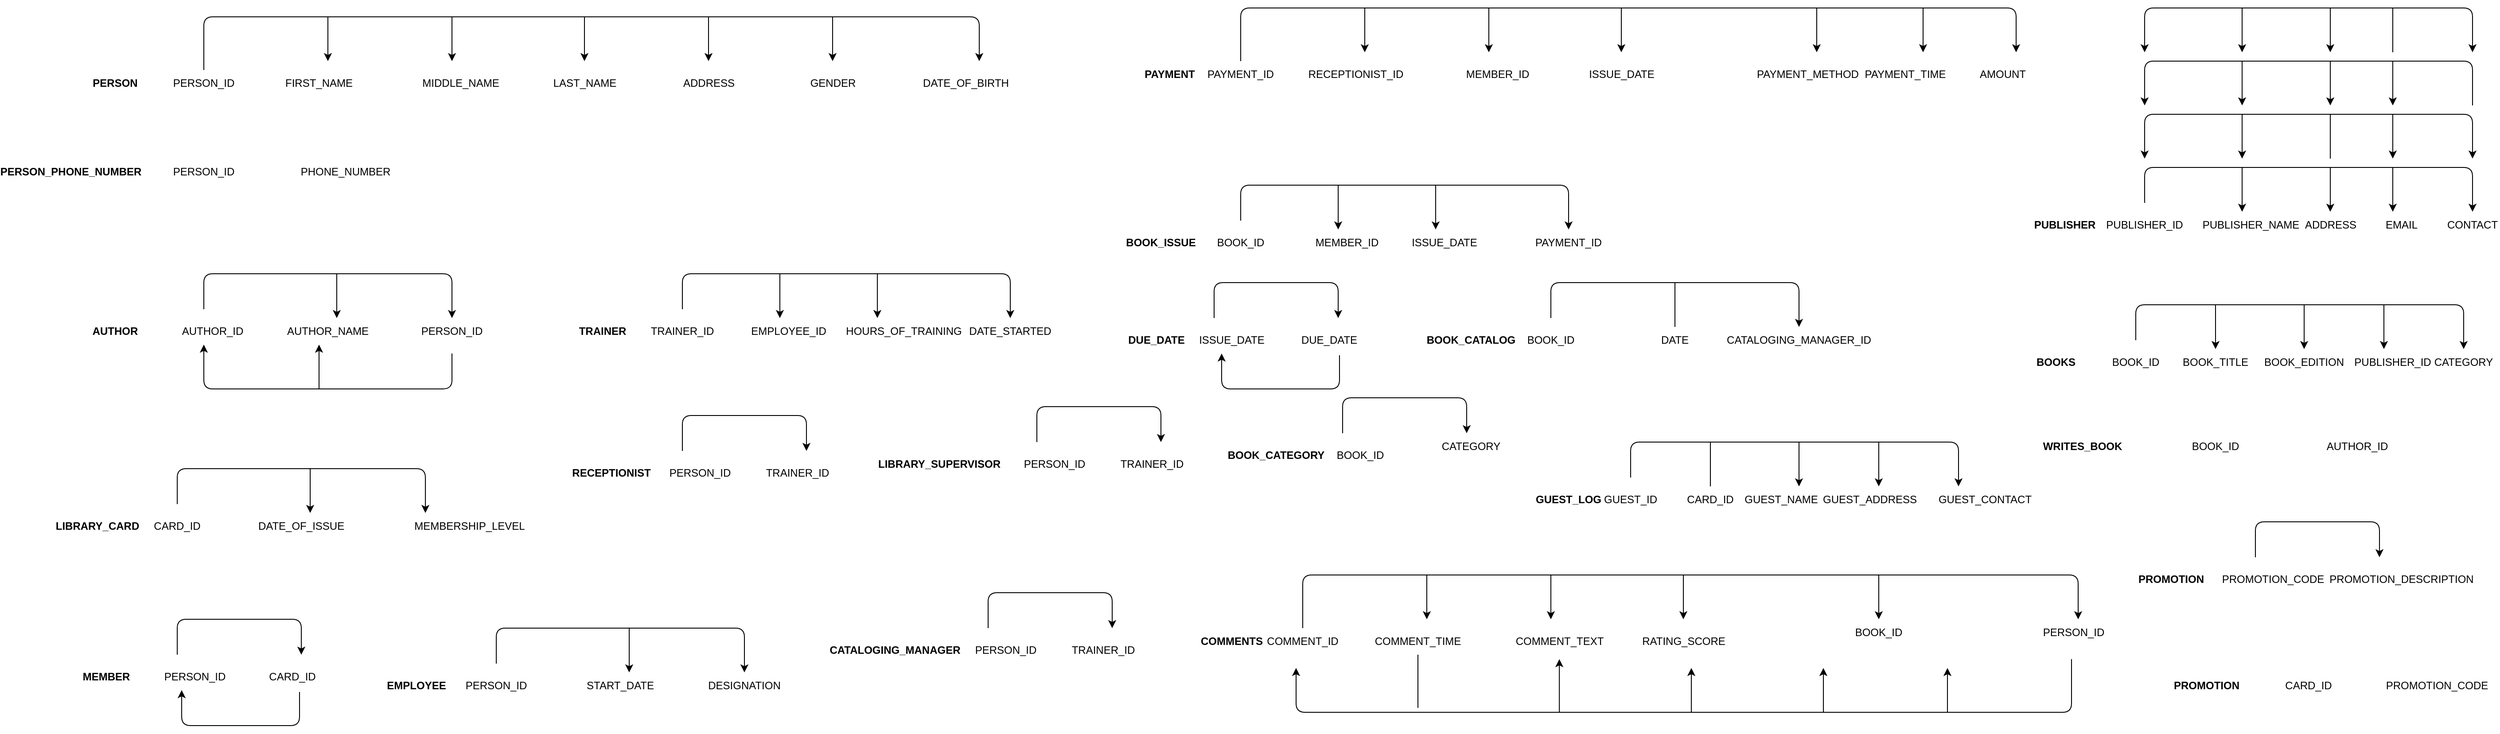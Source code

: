 <mxfile>
    <diagram id="ht7baI4ykzEN5DaM_pXT" name="Page-1">
        <mxGraphModel dx="2467" dy="1190" grid="1" gridSize="10" guides="1" tooltips="1" connect="1" arrows="1" fold="1" page="1" pageScale="1" pageWidth="850" pageHeight="1100" math="0" shadow="0">
            <root>
                <mxCell id="0"/>
                <mxCell id="1" parent="0"/>
                <mxCell id="10" style="edgeStyle=none;html=1;exitX=0.5;exitY=0;exitDx=0;exitDy=0;" edge="1" parent="1" source="3">
                    <mxGeometry relative="1" as="geometry">
                        <mxPoint x="935" y="200" as="targetPoint"/>
                        <Array as="points">
                            <mxPoint x="60" y="150"/>
                            <mxPoint x="190" y="150"/>
                            <mxPoint x="935" y="150"/>
                        </Array>
                    </mxGeometry>
                </mxCell>
                <mxCell id="3" value="PERSON_ID" style="text;html=1;strokeColor=none;fillColor=none;align=center;verticalAlign=middle;whiteSpace=wrap;rounded=0;" vertex="1" parent="1">
                    <mxGeometry x="30" y="210" width="60" height="30" as="geometry"/>
                </mxCell>
                <mxCell id="4" value="FIRST_NAME" style="text;html=1;strokeColor=none;fillColor=none;align=center;verticalAlign=middle;whiteSpace=wrap;rounded=0;" vertex="1" parent="1">
                    <mxGeometry x="80" y="210" width="220" height="30" as="geometry"/>
                </mxCell>
                <mxCell id="5" value="MIDDLE_NAME" style="text;html=1;strokeColor=none;fillColor=none;align=center;verticalAlign=middle;whiteSpace=wrap;rounded=0;" vertex="1" parent="1">
                    <mxGeometry x="320" y="210" width="60" height="30" as="geometry"/>
                </mxCell>
                <mxCell id="6" value="LAST_NAME" style="text;html=1;strokeColor=none;fillColor=none;align=center;verticalAlign=middle;whiteSpace=wrap;rounded=0;" vertex="1" parent="1">
                    <mxGeometry x="460" y="210" width="60" height="30" as="geometry"/>
                </mxCell>
                <mxCell id="7" value="ADDRESS" style="text;html=1;strokeColor=none;fillColor=none;align=center;verticalAlign=middle;whiteSpace=wrap;rounded=0;" vertex="1" parent="1">
                    <mxGeometry x="600" y="210" width="60" height="30" as="geometry"/>
                </mxCell>
                <mxCell id="8" value="GENDER" style="text;html=1;strokeColor=none;fillColor=none;align=center;verticalAlign=middle;whiteSpace=wrap;rounded=0;" vertex="1" parent="1">
                    <mxGeometry x="740" y="210" width="60" height="30" as="geometry"/>
                </mxCell>
                <mxCell id="9" value="DATE_OF_BIRTH" style="text;html=1;strokeColor=none;fillColor=none;align=center;verticalAlign=middle;whiteSpace=wrap;rounded=0;" vertex="1" parent="1">
                    <mxGeometry x="890" y="210" width="60" height="30" as="geometry"/>
                </mxCell>
                <mxCell id="11" value="" style="endArrow=classic;html=1;" edge="1" parent="1">
                    <mxGeometry width="50" height="50" relative="1" as="geometry">
                        <mxPoint x="200" y="150" as="sourcePoint"/>
                        <mxPoint x="200" y="200" as="targetPoint"/>
                    </mxGeometry>
                </mxCell>
                <mxCell id="12" value="" style="endArrow=classic;html=1;" edge="1" parent="1">
                    <mxGeometry width="50" height="50" relative="1" as="geometry">
                        <mxPoint x="340" y="150" as="sourcePoint"/>
                        <mxPoint x="340" y="200" as="targetPoint"/>
                    </mxGeometry>
                </mxCell>
                <mxCell id="13" value="" style="endArrow=classic;html=1;" edge="1" parent="1">
                    <mxGeometry width="50" height="50" relative="1" as="geometry">
                        <mxPoint x="489.5" y="150" as="sourcePoint"/>
                        <mxPoint x="489.5" y="200" as="targetPoint"/>
                    </mxGeometry>
                </mxCell>
                <mxCell id="14" value="" style="endArrow=classic;html=1;" edge="1" parent="1">
                    <mxGeometry width="50" height="50" relative="1" as="geometry">
                        <mxPoint x="629.5" y="150" as="sourcePoint"/>
                        <mxPoint x="629.5" y="200" as="targetPoint"/>
                    </mxGeometry>
                </mxCell>
                <mxCell id="15" value="" style="endArrow=classic;html=1;" edge="1" parent="1">
                    <mxGeometry width="50" height="50" relative="1" as="geometry">
                        <mxPoint x="769.5" y="150" as="sourcePoint"/>
                        <mxPoint x="769.5" y="200" as="targetPoint"/>
                    </mxGeometry>
                </mxCell>
                <mxCell id="16" value="PHONE_NUMBER" style="text;html=1;strokeColor=none;fillColor=none;align=center;verticalAlign=middle;whiteSpace=wrap;rounded=0;" vertex="1" parent="1">
                    <mxGeometry x="190" y="310" width="60" height="30" as="geometry"/>
                </mxCell>
                <mxCell id="17" value="PERSON_ID" style="text;html=1;strokeColor=none;fillColor=none;align=center;verticalAlign=middle;whiteSpace=wrap;rounded=0;" vertex="1" parent="1">
                    <mxGeometry x="30" y="310" width="60" height="30" as="geometry"/>
                </mxCell>
                <mxCell id="18" value="AUTHOR_ID" style="text;html=1;strokeColor=none;fillColor=none;align=center;verticalAlign=middle;whiteSpace=wrap;rounded=0;" vertex="1" parent="1">
                    <mxGeometry x="40" y="490" width="60" height="30" as="geometry"/>
                </mxCell>
                <mxCell id="19" value="AUTHOR_NAME" style="text;html=1;strokeColor=none;fillColor=none;align=center;verticalAlign=middle;whiteSpace=wrap;rounded=0;" vertex="1" parent="1">
                    <mxGeometry x="170" y="490" width="60" height="30" as="geometry"/>
                </mxCell>
                <mxCell id="20" value="PERSON_ID" style="text;html=1;strokeColor=none;fillColor=none;align=center;verticalAlign=middle;whiteSpace=wrap;rounded=0;" vertex="1" parent="1">
                    <mxGeometry x="310" y="490" width="60" height="30" as="geometry"/>
                </mxCell>
                <mxCell id="21" value="" style="endArrow=classic;html=1;entryX=0.5;entryY=0;entryDx=0;entryDy=0;" edge="1" parent="1" target="20">
                    <mxGeometry width="50" height="50" relative="1" as="geometry">
                        <mxPoint x="60" y="480" as="sourcePoint"/>
                        <mxPoint x="360" y="440" as="targetPoint"/>
                        <Array as="points">
                            <mxPoint x="60" y="440"/>
                            <mxPoint x="340" y="440"/>
                        </Array>
                    </mxGeometry>
                </mxCell>
                <mxCell id="22" value="" style="endArrow=classic;html=1;" edge="1" parent="1">
                    <mxGeometry width="50" height="50" relative="1" as="geometry">
                        <mxPoint x="210" y="440" as="sourcePoint"/>
                        <mxPoint x="210" y="490" as="targetPoint"/>
                    </mxGeometry>
                </mxCell>
                <mxCell id="25" value="" style="group;rotation=-180;" vertex="1" connectable="0" parent="1">
                    <mxGeometry x="60" y="520" width="280" height="50" as="geometry"/>
                </mxCell>
                <mxCell id="23" value="" style="endArrow=classic;html=1;entryX=0.5;entryY=0;entryDx=0;entryDy=0;" edge="1" parent="25">
                    <mxGeometry width="50" height="50" relative="1" as="geometry">
                        <mxPoint x="280" y="10" as="sourcePoint"/>
                        <mxPoint as="targetPoint"/>
                        <Array as="points">
                            <mxPoint x="280" y="50"/>
                            <mxPoint y="50"/>
                        </Array>
                    </mxGeometry>
                </mxCell>
                <mxCell id="24" value="" style="endArrow=classic;html=1;" edge="1" parent="25">
                    <mxGeometry width="50" height="50" relative="1" as="geometry">
                        <mxPoint x="130" y="50" as="sourcePoint"/>
                        <mxPoint x="130" as="targetPoint"/>
                    </mxGeometry>
                </mxCell>
                <mxCell id="26" value="&lt;b&gt;PERSON&lt;/b&gt;" style="text;html=1;strokeColor=none;fillColor=none;align=center;verticalAlign=middle;whiteSpace=wrap;rounded=0;" vertex="1" parent="1">
                    <mxGeometry x="-70" y="210" width="60" height="30" as="geometry"/>
                </mxCell>
                <mxCell id="27" value="&lt;b&gt;PERSON_PHONE_NUMBER&lt;/b&gt;" style="text;html=1;strokeColor=none;fillColor=none;align=center;verticalAlign=middle;whiteSpace=wrap;rounded=0;" vertex="1" parent="1">
                    <mxGeometry x="-120" y="310" width="60" height="30" as="geometry"/>
                </mxCell>
                <mxCell id="28" value="&lt;b&gt;AUTHOR&lt;/b&gt;" style="text;html=1;strokeColor=none;fillColor=none;align=center;verticalAlign=middle;whiteSpace=wrap;rounded=0;" vertex="1" parent="1">
                    <mxGeometry x="-70" y="490" width="60" height="30" as="geometry"/>
                </mxCell>
                <mxCell id="29" value="DATE_OF_ISSUE" style="text;html=1;strokeColor=none;fillColor=none;align=center;verticalAlign=middle;whiteSpace=wrap;rounded=0;" vertex="1" parent="1">
                    <mxGeometry x="140" y="710" width="60" height="30" as="geometry"/>
                </mxCell>
                <mxCell id="30" value="CARD_ID" style="text;html=1;strokeColor=none;fillColor=none;align=center;verticalAlign=middle;whiteSpace=wrap;rounded=0;" vertex="1" parent="1">
                    <mxGeometry y="710" width="60" height="30" as="geometry"/>
                </mxCell>
                <mxCell id="31" value="MEMBERSHIP_LEVEL" style="text;html=1;strokeColor=none;fillColor=none;align=center;verticalAlign=middle;whiteSpace=wrap;rounded=0;" vertex="1" parent="1">
                    <mxGeometry x="330" y="710" width="60" height="30" as="geometry"/>
                </mxCell>
                <mxCell id="32" value="" style="endArrow=classic;html=1;entryX=0.5;entryY=0;entryDx=0;entryDy=0;" edge="1" parent="1">
                    <mxGeometry width="50" height="50" relative="1" as="geometry">
                        <mxPoint x="30" y="700" as="sourcePoint"/>
                        <mxPoint x="310" y="710" as="targetPoint"/>
                        <Array as="points">
                            <mxPoint x="30" y="660"/>
                            <mxPoint x="310" y="660"/>
                        </Array>
                    </mxGeometry>
                </mxCell>
                <mxCell id="33" value="" style="endArrow=classic;html=1;" edge="1" parent="1">
                    <mxGeometry width="50" height="50" relative="1" as="geometry">
                        <mxPoint x="180" y="660" as="sourcePoint"/>
                        <mxPoint x="180" y="710" as="targetPoint"/>
                    </mxGeometry>
                </mxCell>
                <mxCell id="34" value="&lt;b&gt;LIBRARY_CARD&lt;/b&gt;" style="text;html=1;strokeColor=none;fillColor=none;align=center;verticalAlign=middle;whiteSpace=wrap;rounded=0;" vertex="1" parent="1">
                    <mxGeometry x="-90" y="710" width="60" height="30" as="geometry"/>
                </mxCell>
                <mxCell id="35" value="PERSON_ID" style="text;html=1;strokeColor=none;fillColor=none;align=center;verticalAlign=middle;whiteSpace=wrap;rounded=0;" vertex="1" parent="1">
                    <mxGeometry x="20" y="880" width="60" height="30" as="geometry"/>
                </mxCell>
                <mxCell id="36" value="CARD_ID" style="text;html=1;strokeColor=none;fillColor=none;align=center;verticalAlign=middle;whiteSpace=wrap;rounded=0;" vertex="1" parent="1">
                    <mxGeometry x="130" y="880" width="60" height="30" as="geometry"/>
                </mxCell>
                <mxCell id="39" value="" style="endArrow=classic;html=1;" edge="1" parent="1">
                    <mxGeometry width="50" height="50" relative="1" as="geometry">
                        <mxPoint x="30" y="870" as="sourcePoint"/>
                        <mxPoint x="170" y="870" as="targetPoint"/>
                        <Array as="points">
                            <mxPoint x="30" y="830"/>
                            <mxPoint x="170" y="830"/>
                        </Array>
                    </mxGeometry>
                </mxCell>
                <mxCell id="41" value="" style="endArrow=classic;html=1;exitX=0.633;exitY=1.067;exitDx=0;exitDy=0;entryX=0.25;entryY=1;entryDx=0;entryDy=0;exitPerimeter=0;" edge="1" parent="1" source="36" target="35">
                    <mxGeometry width="50" height="50" relative="1" as="geometry">
                        <mxPoint x="30" y="930" as="sourcePoint"/>
                        <mxPoint x="-30" y="930" as="targetPoint"/>
                        <Array as="points">
                            <mxPoint x="168" y="950"/>
                            <mxPoint x="35" y="950"/>
                        </Array>
                    </mxGeometry>
                </mxCell>
                <mxCell id="44" value="&lt;b&gt;MEMBER&lt;/b&gt;" style="text;html=1;strokeColor=none;fillColor=none;align=center;verticalAlign=middle;whiteSpace=wrap;rounded=0;" vertex="1" parent="1">
                    <mxGeometry x="-80" y="880" width="60" height="30" as="geometry"/>
                </mxCell>
                <mxCell id="45" value="START_DATE" style="text;html=1;strokeColor=none;fillColor=none;align=center;verticalAlign=middle;whiteSpace=wrap;rounded=0;" vertex="1" parent="1">
                    <mxGeometry x="500" y="890" width="60" height="30" as="geometry"/>
                </mxCell>
                <mxCell id="46" value="PERSON_ID" style="text;html=1;strokeColor=none;fillColor=none;align=center;verticalAlign=middle;whiteSpace=wrap;rounded=0;" vertex="1" parent="1">
                    <mxGeometry x="360" y="890" width="60" height="30" as="geometry"/>
                </mxCell>
                <mxCell id="47" value="DESIGNATION" style="text;html=1;strokeColor=none;fillColor=none;align=center;verticalAlign=middle;whiteSpace=wrap;rounded=0;" vertex="1" parent="1">
                    <mxGeometry x="640" y="890" width="60" height="30" as="geometry"/>
                </mxCell>
                <mxCell id="48" value="" style="endArrow=classic;html=1;entryX=0.5;entryY=0;entryDx=0;entryDy=0;" edge="1" parent="1">
                    <mxGeometry width="50" height="50" relative="1" as="geometry">
                        <mxPoint x="390" y="880" as="sourcePoint"/>
                        <mxPoint x="670" y="890" as="targetPoint"/>
                        <Array as="points">
                            <mxPoint x="390" y="840"/>
                            <mxPoint x="670" y="840"/>
                        </Array>
                    </mxGeometry>
                </mxCell>
                <mxCell id="49" value="" style="endArrow=classic;html=1;" edge="1" parent="1">
                    <mxGeometry width="50" height="50" relative="1" as="geometry">
                        <mxPoint x="540" y="840" as="sourcePoint"/>
                        <mxPoint x="540" y="890" as="targetPoint"/>
                    </mxGeometry>
                </mxCell>
                <mxCell id="50" value="&lt;b&gt;EMPLOYEE&lt;/b&gt;" style="text;html=1;strokeColor=none;fillColor=none;align=center;verticalAlign=middle;whiteSpace=wrap;rounded=0;" vertex="1" parent="1">
                    <mxGeometry x="270" y="890" width="60" height="30" as="geometry"/>
                </mxCell>
                <mxCell id="51" value="EMPLOYEE_ID" style="text;html=1;strokeColor=none;fillColor=none;align=center;verticalAlign=middle;whiteSpace=wrap;rounded=0;" vertex="1" parent="1">
                    <mxGeometry x="690" y="490" width="60" height="30" as="geometry"/>
                </mxCell>
                <mxCell id="52" value="TRAINER_ID" style="text;html=1;strokeColor=none;fillColor=none;align=center;verticalAlign=middle;whiteSpace=wrap;rounded=0;" vertex="1" parent="1">
                    <mxGeometry x="570" y="490" width="60" height="30" as="geometry"/>
                </mxCell>
                <mxCell id="53" value="DATE_STARTED" style="text;html=1;strokeColor=none;fillColor=none;align=center;verticalAlign=middle;whiteSpace=wrap;rounded=0;" vertex="1" parent="1">
                    <mxGeometry x="940" y="490" width="60" height="30" as="geometry"/>
                </mxCell>
                <mxCell id="54" value="" style="endArrow=classic;html=1;" edge="1" parent="1">
                    <mxGeometry width="50" height="50" relative="1" as="geometry">
                        <mxPoint x="600" y="480" as="sourcePoint"/>
                        <mxPoint x="970" y="490" as="targetPoint"/>
                        <Array as="points">
                            <mxPoint x="600" y="440"/>
                            <mxPoint x="970" y="440"/>
                        </Array>
                    </mxGeometry>
                </mxCell>
                <mxCell id="55" value="" style="endArrow=classic;html=1;" edge="1" parent="1">
                    <mxGeometry width="50" height="50" relative="1" as="geometry">
                        <mxPoint x="820" y="440" as="sourcePoint"/>
                        <mxPoint x="820" y="490" as="targetPoint"/>
                    </mxGeometry>
                </mxCell>
                <mxCell id="56" value="&lt;b&gt;TRAINER&lt;/b&gt;" style="text;html=1;strokeColor=none;fillColor=none;align=center;verticalAlign=middle;whiteSpace=wrap;rounded=0;" vertex="1" parent="1">
                    <mxGeometry x="480" y="490" width="60" height="30" as="geometry"/>
                </mxCell>
                <mxCell id="57" value="" style="endArrow=classic;html=1;" edge="1" parent="1">
                    <mxGeometry width="50" height="50" relative="1" as="geometry">
                        <mxPoint x="710" y="440" as="sourcePoint"/>
                        <mxPoint x="710" y="490" as="targetPoint"/>
                    </mxGeometry>
                </mxCell>
                <mxCell id="58" value="HOURS_OF_TRAINING" style="text;html=1;strokeColor=none;fillColor=none;align=center;verticalAlign=middle;whiteSpace=wrap;rounded=0;" vertex="1" parent="1">
                    <mxGeometry x="820" y="490" width="60" height="30" as="geometry"/>
                </mxCell>
                <mxCell id="59" value="PERSON_ID" style="text;html=1;strokeColor=none;fillColor=none;align=center;verticalAlign=middle;whiteSpace=wrap;rounded=0;" vertex="1" parent="1">
                    <mxGeometry x="590" y="650" width="60" height="30" as="geometry"/>
                </mxCell>
                <mxCell id="60" value="TRAINER_ID" style="text;html=1;strokeColor=none;fillColor=none;align=center;verticalAlign=middle;whiteSpace=wrap;rounded=0;" vertex="1" parent="1">
                    <mxGeometry x="700" y="650" width="60" height="30" as="geometry"/>
                </mxCell>
                <mxCell id="61" value="" style="endArrow=classic;html=1;" edge="1" parent="1">
                    <mxGeometry width="50" height="50" relative="1" as="geometry">
                        <mxPoint x="600" y="640" as="sourcePoint"/>
                        <mxPoint x="740" y="640" as="targetPoint"/>
                        <Array as="points">
                            <mxPoint x="600" y="600"/>
                            <mxPoint x="740" y="600"/>
                        </Array>
                    </mxGeometry>
                </mxCell>
                <mxCell id="63" value="&lt;b&gt;RECEPTIONIST&lt;/b&gt;" style="text;html=1;strokeColor=none;fillColor=none;align=center;verticalAlign=middle;whiteSpace=wrap;rounded=0;" vertex="1" parent="1">
                    <mxGeometry x="490" y="650" width="60" height="30" as="geometry"/>
                </mxCell>
                <mxCell id="64" value="PERSON_ID" style="text;html=1;strokeColor=none;fillColor=none;align=center;verticalAlign=middle;whiteSpace=wrap;rounded=0;" vertex="1" parent="1">
                    <mxGeometry x="990" y="640" width="60" height="30" as="geometry"/>
                </mxCell>
                <mxCell id="65" value="TRAINER_ID" style="text;html=1;strokeColor=none;fillColor=none;align=center;verticalAlign=middle;whiteSpace=wrap;rounded=0;" vertex="1" parent="1">
                    <mxGeometry x="1100" y="640" width="60" height="30" as="geometry"/>
                </mxCell>
                <mxCell id="66" value="" style="endArrow=classic;html=1;" edge="1" parent="1">
                    <mxGeometry width="50" height="50" relative="1" as="geometry">
                        <mxPoint x="1000" y="630" as="sourcePoint"/>
                        <mxPoint x="1140" y="630" as="targetPoint"/>
                        <Array as="points">
                            <mxPoint x="1000" y="590"/>
                            <mxPoint x="1140" y="590"/>
                        </Array>
                    </mxGeometry>
                </mxCell>
                <mxCell id="68" value="&lt;b&gt;LIBRARY_SUPERVISOR&lt;/b&gt;" style="text;html=1;strokeColor=none;fillColor=none;align=center;verticalAlign=middle;whiteSpace=wrap;rounded=0;" vertex="1" parent="1">
                    <mxGeometry x="860" y="640" width="60" height="30" as="geometry"/>
                </mxCell>
                <mxCell id="74" value="PERSON_ID" style="text;html=1;strokeColor=none;fillColor=none;align=center;verticalAlign=middle;whiteSpace=wrap;rounded=0;" vertex="1" parent="1">
                    <mxGeometry x="935" y="850" width="60" height="30" as="geometry"/>
                </mxCell>
                <mxCell id="75" value="TRAINER_ID" style="text;html=1;strokeColor=none;fillColor=none;align=center;verticalAlign=middle;whiteSpace=wrap;rounded=0;" vertex="1" parent="1">
                    <mxGeometry x="1045" y="850" width="60" height="30" as="geometry"/>
                </mxCell>
                <mxCell id="76" value="" style="endArrow=classic;html=1;" edge="1" parent="1">
                    <mxGeometry width="50" height="50" relative="1" as="geometry">
                        <mxPoint x="945" y="840" as="sourcePoint"/>
                        <mxPoint x="1085" y="840" as="targetPoint"/>
                        <Array as="points">
                            <mxPoint x="945" y="800"/>
                            <mxPoint x="1085" y="800"/>
                        </Array>
                    </mxGeometry>
                </mxCell>
                <mxCell id="78" value="&lt;b&gt;CATALOGING_MANAGER&lt;/b&gt;" style="text;html=1;strokeColor=none;fillColor=none;align=center;verticalAlign=middle;whiteSpace=wrap;rounded=0;" vertex="1" parent="1">
                    <mxGeometry x="810" y="850" width="60" height="30" as="geometry"/>
                </mxCell>
                <mxCell id="95" value="MEMBER_ID" style="text;html=1;strokeColor=none;fillColor=none;align=center;verticalAlign=middle;whiteSpace=wrap;rounded=0;" vertex="1" parent="1">
                    <mxGeometry x="1320" y="390" width="60" height="30" as="geometry"/>
                </mxCell>
                <mxCell id="96" value="BOOK_ID" style="text;html=1;strokeColor=none;fillColor=none;align=center;verticalAlign=middle;whiteSpace=wrap;rounded=0;" vertex="1" parent="1">
                    <mxGeometry x="1200" y="390" width="60" height="30" as="geometry"/>
                </mxCell>
                <mxCell id="97" value="PAYMENT_ID" style="text;html=1;strokeColor=none;fillColor=none;align=center;verticalAlign=middle;whiteSpace=wrap;rounded=0;" vertex="1" parent="1">
                    <mxGeometry x="1570" y="390" width="60" height="30" as="geometry"/>
                </mxCell>
                <mxCell id="98" value="" style="endArrow=classic;html=1;" edge="1" parent="1">
                    <mxGeometry width="50" height="50" relative="1" as="geometry">
                        <mxPoint x="1230" y="380" as="sourcePoint"/>
                        <mxPoint x="1600" y="390" as="targetPoint"/>
                        <Array as="points">
                            <mxPoint x="1230" y="340"/>
                            <mxPoint x="1600" y="340"/>
                        </Array>
                    </mxGeometry>
                </mxCell>
                <mxCell id="99" value="" style="endArrow=classic;html=1;" edge="1" parent="1">
                    <mxGeometry width="50" height="50" relative="1" as="geometry">
                        <mxPoint x="1450" y="340" as="sourcePoint"/>
                        <mxPoint x="1450" y="390" as="targetPoint"/>
                    </mxGeometry>
                </mxCell>
                <mxCell id="100" value="&lt;b&gt;BOOK_ISSUE&lt;/b&gt;" style="text;html=1;strokeColor=none;fillColor=none;align=center;verticalAlign=middle;whiteSpace=wrap;rounded=0;" vertex="1" parent="1">
                    <mxGeometry x="1110" y="390" width="60" height="30" as="geometry"/>
                </mxCell>
                <mxCell id="101" value="" style="endArrow=classic;html=1;" edge="1" parent="1">
                    <mxGeometry width="50" height="50" relative="1" as="geometry">
                        <mxPoint x="1340" y="340" as="sourcePoint"/>
                        <mxPoint x="1340" y="390" as="targetPoint"/>
                    </mxGeometry>
                </mxCell>
                <mxCell id="102" value="ISSUE_DATE" style="text;html=1;strokeColor=none;fillColor=none;align=center;verticalAlign=middle;whiteSpace=wrap;rounded=0;" vertex="1" parent="1">
                    <mxGeometry x="1430" y="390" width="60" height="30" as="geometry"/>
                </mxCell>
                <mxCell id="111" value="ISSUE_DATE" style="text;html=1;strokeColor=none;fillColor=none;align=center;verticalAlign=middle;whiteSpace=wrap;rounded=0;" vertex="1" parent="1">
                    <mxGeometry x="1190" y="500" width="60" height="30" as="geometry"/>
                </mxCell>
                <mxCell id="112" value="DUE_DATE" style="text;html=1;strokeColor=none;fillColor=none;align=center;verticalAlign=middle;whiteSpace=wrap;rounded=0;" vertex="1" parent="1">
                    <mxGeometry x="1300" y="500" width="60" height="30" as="geometry"/>
                </mxCell>
                <mxCell id="113" value="" style="endArrow=classic;html=1;" edge="1" parent="1">
                    <mxGeometry width="50" height="50" relative="1" as="geometry">
                        <mxPoint x="1200" y="490" as="sourcePoint"/>
                        <mxPoint x="1340" y="490" as="targetPoint"/>
                        <Array as="points">
                            <mxPoint x="1200" y="450"/>
                            <mxPoint x="1340" y="450"/>
                        </Array>
                    </mxGeometry>
                </mxCell>
                <mxCell id="114" value="&lt;b&gt;DUE_DATE&lt;/b&gt;" style="text;html=1;strokeColor=none;fillColor=none;align=center;verticalAlign=middle;whiteSpace=wrap;rounded=0;" vertex="1" parent="1">
                    <mxGeometry x="1105" y="500" width="60" height="30" as="geometry"/>
                </mxCell>
                <mxCell id="115" value="DATE" style="text;html=1;strokeColor=none;fillColor=none;align=center;verticalAlign=middle;whiteSpace=wrap;rounded=0;" vertex="1" parent="1">
                    <mxGeometry x="1690" y="500" width="60" height="30" as="geometry"/>
                </mxCell>
                <mxCell id="116" value="BOOK_ID" style="text;html=1;strokeColor=none;fillColor=none;align=center;verticalAlign=middle;whiteSpace=wrap;rounded=0;" vertex="1" parent="1">
                    <mxGeometry x="1550" y="500" width="60" height="30" as="geometry"/>
                </mxCell>
                <mxCell id="117" value="CATALOGING_MANAGER_ID" style="text;html=1;strokeColor=none;fillColor=none;align=center;verticalAlign=middle;whiteSpace=wrap;rounded=0;" vertex="1" parent="1">
                    <mxGeometry x="1830" y="500" width="60" height="30" as="geometry"/>
                </mxCell>
                <mxCell id="118" value="" style="endArrow=classic;html=1;entryX=0.5;entryY=0;entryDx=0;entryDy=0;" edge="1" parent="1">
                    <mxGeometry width="50" height="50" relative="1" as="geometry">
                        <mxPoint x="1580" y="490" as="sourcePoint"/>
                        <mxPoint x="1860" y="500" as="targetPoint"/>
                        <Array as="points">
                            <mxPoint x="1580" y="450"/>
                            <mxPoint x="1860" y="450"/>
                        </Array>
                    </mxGeometry>
                </mxCell>
                <mxCell id="120" value="&lt;b&gt;BOOK_CATALOG&lt;/b&gt;" style="text;html=1;strokeColor=none;fillColor=none;align=center;verticalAlign=middle;whiteSpace=wrap;rounded=0;" vertex="1" parent="1">
                    <mxGeometry x="1460" y="500" width="60" height="30" as="geometry"/>
                </mxCell>
                <mxCell id="121" value="" style="endArrow=none;html=1;" edge="1" parent="1" source="115">
                    <mxGeometry width="50" height="50" relative="1" as="geometry">
                        <mxPoint x="1490" y="690" as="sourcePoint"/>
                        <mxPoint x="1720" y="450" as="targetPoint"/>
                    </mxGeometry>
                </mxCell>
                <mxCell id="122" value="BOOK_ID" style="text;html=1;strokeColor=none;fillColor=none;align=center;verticalAlign=middle;whiteSpace=wrap;rounded=0;" vertex="1" parent="1">
                    <mxGeometry x="1335" y="630" width="60" height="30" as="geometry"/>
                </mxCell>
                <mxCell id="123" value="CATEGORY" style="text;html=1;strokeColor=none;fillColor=none;align=center;verticalAlign=middle;whiteSpace=wrap;rounded=0;" vertex="1" parent="1">
                    <mxGeometry x="1460" y="620" width="60" height="30" as="geometry"/>
                </mxCell>
                <mxCell id="124" value="" style="endArrow=classic;html=1;" edge="1" parent="1">
                    <mxGeometry width="50" height="50" relative="1" as="geometry">
                        <mxPoint x="1345" y="620" as="sourcePoint"/>
                        <mxPoint x="1485" y="620" as="targetPoint"/>
                        <Array as="points">
                            <mxPoint x="1345" y="580"/>
                            <mxPoint x="1485" y="580"/>
                        </Array>
                    </mxGeometry>
                </mxCell>
                <mxCell id="125" value="&lt;b&gt;BOOK_CATEGORY&lt;/b&gt;" style="text;html=1;strokeColor=none;fillColor=none;align=center;verticalAlign=middle;whiteSpace=wrap;rounded=0;" vertex="1" parent="1">
                    <mxGeometry x="1240" y="630" width="60" height="30" as="geometry"/>
                </mxCell>
                <mxCell id="140" value="PUBLISHER_NAME" style="text;html=1;strokeColor=none;fillColor=none;align=center;verticalAlign=middle;whiteSpace=wrap;rounded=0;" vertex="1" parent="1">
                    <mxGeometry x="2340" y="370" width="60" height="30" as="geometry"/>
                </mxCell>
                <mxCell id="141" value="PUBLISHER_ID" style="text;html=1;strokeColor=none;fillColor=none;align=center;verticalAlign=middle;whiteSpace=wrap;rounded=0;" vertex="1" parent="1">
                    <mxGeometry x="2220" y="370" width="60" height="30" as="geometry"/>
                </mxCell>
                <mxCell id="142" value="CONTACT" style="text;html=1;strokeColor=none;fillColor=none;align=center;verticalAlign=middle;whiteSpace=wrap;rounded=0;" vertex="1" parent="1">
                    <mxGeometry x="2590" y="370" width="60" height="30" as="geometry"/>
                </mxCell>
                <mxCell id="143" value="" style="endArrow=classic;html=1;" edge="1" parent="1">
                    <mxGeometry width="50" height="50" relative="1" as="geometry">
                        <mxPoint x="2250" y="360" as="sourcePoint"/>
                        <mxPoint x="2620" y="370" as="targetPoint"/>
                        <Array as="points">
                            <mxPoint x="2250" y="320"/>
                            <mxPoint x="2620" y="320"/>
                        </Array>
                    </mxGeometry>
                </mxCell>
                <mxCell id="145" value="&lt;b&gt;PUBLISHER&lt;/b&gt;" style="text;html=1;strokeColor=none;fillColor=none;align=center;verticalAlign=middle;whiteSpace=wrap;rounded=0;" vertex="1" parent="1">
                    <mxGeometry x="2130" y="370" width="60" height="30" as="geometry"/>
                </mxCell>
                <mxCell id="146" value="" style="endArrow=classic;html=1;" edge="1" parent="1">
                    <mxGeometry width="50" height="50" relative="1" as="geometry">
                        <mxPoint x="2360" y="320" as="sourcePoint"/>
                        <mxPoint x="2360" y="370" as="targetPoint"/>
                    </mxGeometry>
                </mxCell>
                <mxCell id="147" value="ADDRESS" style="text;html=1;strokeColor=none;fillColor=none;align=center;verticalAlign=middle;whiteSpace=wrap;rounded=0;" vertex="1" parent="1">
                    <mxGeometry x="2430" y="370" width="60" height="30" as="geometry"/>
                </mxCell>
                <mxCell id="148" value="EMAIL" style="text;html=1;strokeColor=none;fillColor=none;align=center;verticalAlign=middle;whiteSpace=wrap;rounded=0;" vertex="1" parent="1">
                    <mxGeometry x="2510" y="370" width="60" height="30" as="geometry"/>
                </mxCell>
                <mxCell id="151" value="" style="endArrow=classic;html=1;" edge="1" parent="1">
                    <mxGeometry width="50" height="50" relative="1" as="geometry">
                        <mxPoint x="2459.5" y="320" as="sourcePoint"/>
                        <mxPoint x="2459.5" y="370" as="targetPoint"/>
                    </mxGeometry>
                </mxCell>
                <mxCell id="152" value="" style="endArrow=classic;html=1;" edge="1" parent="1">
                    <mxGeometry width="50" height="50" relative="1" as="geometry">
                        <mxPoint x="2530" y="320" as="sourcePoint"/>
                        <mxPoint x="2530" y="370" as="targetPoint"/>
                    </mxGeometry>
                </mxCell>
                <mxCell id="153" value="" style="endArrow=classic;html=1;startArrow=classic;startFill=1;" edge="1" parent="1">
                    <mxGeometry width="50" height="50" relative="1" as="geometry">
                        <mxPoint x="2250" y="310" as="sourcePoint"/>
                        <mxPoint x="2620" y="310" as="targetPoint"/>
                        <Array as="points">
                            <mxPoint x="2250" y="260"/>
                            <mxPoint x="2620" y="260"/>
                        </Array>
                    </mxGeometry>
                </mxCell>
                <mxCell id="154" value="" style="endArrow=classic;html=1;" edge="1" parent="1">
                    <mxGeometry width="50" height="50" relative="1" as="geometry">
                        <mxPoint x="2360" y="260" as="sourcePoint"/>
                        <mxPoint x="2360" y="310" as="targetPoint"/>
                    </mxGeometry>
                </mxCell>
                <mxCell id="156" value="" style="endArrow=classic;html=1;" edge="1" parent="1">
                    <mxGeometry width="50" height="50" relative="1" as="geometry">
                        <mxPoint x="2530" y="260" as="sourcePoint"/>
                        <mxPoint x="2530" y="310" as="targetPoint"/>
                    </mxGeometry>
                </mxCell>
                <mxCell id="157" value="" style="endArrow=none;html=1;" edge="1" parent="1">
                    <mxGeometry width="50" height="50" relative="1" as="geometry">
                        <mxPoint x="2459.5" y="310" as="sourcePoint"/>
                        <mxPoint x="2459.5" y="260" as="targetPoint"/>
                    </mxGeometry>
                </mxCell>
                <mxCell id="158" value="" style="endArrow=none;html=1;startArrow=classic;startFill=1;endFill=0;" edge="1" parent="1">
                    <mxGeometry width="50" height="50" relative="1" as="geometry">
                        <mxPoint x="2250" y="250" as="sourcePoint"/>
                        <mxPoint x="2620" y="250" as="targetPoint"/>
                        <Array as="points">
                            <mxPoint x="2250" y="200"/>
                            <mxPoint x="2620" y="200"/>
                        </Array>
                    </mxGeometry>
                </mxCell>
                <mxCell id="159" value="" style="endArrow=classic;html=1;" edge="1" parent="1">
                    <mxGeometry width="50" height="50" relative="1" as="geometry">
                        <mxPoint x="2360" y="200" as="sourcePoint"/>
                        <mxPoint x="2360" y="250" as="targetPoint"/>
                    </mxGeometry>
                </mxCell>
                <mxCell id="160" value="" style="endArrow=classic;html=1;" edge="1" parent="1">
                    <mxGeometry width="50" height="50" relative="1" as="geometry">
                        <mxPoint x="2530" y="200" as="sourcePoint"/>
                        <mxPoint x="2530" y="250" as="targetPoint"/>
                    </mxGeometry>
                </mxCell>
                <mxCell id="162" value="" style="endArrow=classic;html=1;startArrow=classic;startFill=1;" edge="1" parent="1">
                    <mxGeometry width="50" height="50" relative="1" as="geometry">
                        <mxPoint x="2250" y="190" as="sourcePoint"/>
                        <mxPoint x="2620" y="190" as="targetPoint"/>
                        <Array as="points">
                            <mxPoint x="2250" y="140"/>
                            <mxPoint x="2620" y="140"/>
                        </Array>
                    </mxGeometry>
                </mxCell>
                <mxCell id="163" value="" style="endArrow=classic;html=1;" edge="1" parent="1">
                    <mxGeometry width="50" height="50" relative="1" as="geometry">
                        <mxPoint x="2360" y="140" as="sourcePoint"/>
                        <mxPoint x="2360" y="190" as="targetPoint"/>
                    </mxGeometry>
                </mxCell>
                <mxCell id="164" value="" style="endArrow=classic;html=1;" edge="1" parent="1">
                    <mxGeometry width="50" height="50" relative="1" as="geometry">
                        <mxPoint x="2459.5" y="140" as="sourcePoint"/>
                        <mxPoint x="2459.5" y="190" as="targetPoint"/>
                    </mxGeometry>
                </mxCell>
                <mxCell id="165" value="" style="endArrow=none;html=1;" edge="1" parent="1">
                    <mxGeometry width="50" height="50" relative="1" as="geometry">
                        <mxPoint x="2530" y="190" as="sourcePoint"/>
                        <mxPoint x="2530" y="140" as="targetPoint"/>
                    </mxGeometry>
                </mxCell>
                <mxCell id="166" value="" style="endArrow=classic;html=1;" edge="1" parent="1">
                    <mxGeometry width="50" height="50" relative="1" as="geometry">
                        <mxPoint x="2459.5" y="200" as="sourcePoint"/>
                        <mxPoint x="2459.5" y="250" as="targetPoint"/>
                    </mxGeometry>
                </mxCell>
                <mxCell id="167" value="BOOK_TITLE" style="text;html=1;strokeColor=none;fillColor=none;align=center;verticalAlign=middle;whiteSpace=wrap;rounded=0;" vertex="1" parent="1">
                    <mxGeometry x="2300" y="525" width="60" height="30" as="geometry"/>
                </mxCell>
                <mxCell id="168" value="BOOK_ID" style="text;html=1;strokeColor=none;fillColor=none;align=center;verticalAlign=middle;whiteSpace=wrap;rounded=0;" vertex="1" parent="1">
                    <mxGeometry x="2210" y="525" width="60" height="30" as="geometry"/>
                </mxCell>
                <mxCell id="169" value="CATEGORY" style="text;html=1;strokeColor=none;fillColor=none;align=center;verticalAlign=middle;whiteSpace=wrap;rounded=0;" vertex="1" parent="1">
                    <mxGeometry x="2580" y="525" width="60" height="30" as="geometry"/>
                </mxCell>
                <mxCell id="170" value="" style="endArrow=classic;html=1;" edge="1" parent="1">
                    <mxGeometry width="50" height="50" relative="1" as="geometry">
                        <mxPoint x="2240" y="515" as="sourcePoint"/>
                        <mxPoint x="2610" y="525" as="targetPoint"/>
                        <Array as="points">
                            <mxPoint x="2240" y="475"/>
                            <mxPoint x="2610" y="475"/>
                        </Array>
                    </mxGeometry>
                </mxCell>
                <mxCell id="171" value="&lt;b&gt;BOOKS&lt;/b&gt;" style="text;html=1;strokeColor=none;fillColor=none;align=center;verticalAlign=middle;whiteSpace=wrap;rounded=0;" vertex="1" parent="1">
                    <mxGeometry x="2120" y="525" width="60" height="30" as="geometry"/>
                </mxCell>
                <mxCell id="172" value="" style="endArrow=classic;html=1;" edge="1" parent="1">
                    <mxGeometry width="50" height="50" relative="1" as="geometry">
                        <mxPoint x="2330" y="475" as="sourcePoint"/>
                        <mxPoint x="2330" y="525" as="targetPoint"/>
                    </mxGeometry>
                </mxCell>
                <mxCell id="173" value="BOOK_EDITION" style="text;html=1;strokeColor=none;fillColor=none;align=center;verticalAlign=middle;whiteSpace=wrap;rounded=0;" vertex="1" parent="1">
                    <mxGeometry x="2400" y="525" width="60" height="30" as="geometry"/>
                </mxCell>
                <mxCell id="174" value="PUBLISHER_ID" style="text;html=1;strokeColor=none;fillColor=none;align=center;verticalAlign=middle;whiteSpace=wrap;rounded=0;" vertex="1" parent="1">
                    <mxGeometry x="2500" y="525" width="60" height="30" as="geometry"/>
                </mxCell>
                <mxCell id="175" value="" style="endArrow=classic;html=1;" edge="1" parent="1">
                    <mxGeometry width="50" height="50" relative="1" as="geometry">
                        <mxPoint x="2430" y="475" as="sourcePoint"/>
                        <mxPoint x="2430" y="525" as="targetPoint"/>
                    </mxGeometry>
                </mxCell>
                <mxCell id="176" value="" style="endArrow=classic;html=1;" edge="1" parent="1">
                    <mxGeometry width="50" height="50" relative="1" as="geometry">
                        <mxPoint x="2520" y="475" as="sourcePoint"/>
                        <mxPoint x="2520" y="525" as="targetPoint"/>
                    </mxGeometry>
                </mxCell>
                <mxCell id="177" value="AUTHOR_ID" style="text;html=1;strokeColor=none;fillColor=none;align=center;verticalAlign=middle;whiteSpace=wrap;rounded=0;" vertex="1" parent="1">
                    <mxGeometry x="2460" y="620" width="60" height="30" as="geometry"/>
                </mxCell>
                <mxCell id="178" value="BOOK_ID" style="text;html=1;strokeColor=none;fillColor=none;align=center;verticalAlign=middle;whiteSpace=wrap;rounded=0;" vertex="1" parent="1">
                    <mxGeometry x="2300" y="620" width="60" height="30" as="geometry"/>
                </mxCell>
                <mxCell id="179" value="&lt;b&gt;WRITES_BOOK&lt;/b&gt;" style="text;html=1;strokeColor=none;fillColor=none;align=center;verticalAlign=middle;whiteSpace=wrap;rounded=0;" vertex="1" parent="1">
                    <mxGeometry x="2150" y="620" width="60" height="30" as="geometry"/>
                </mxCell>
                <mxCell id="194" value="" style="group" vertex="1" connectable="0" parent="1">
                    <mxGeometry x="1120" y="140" width="1000" height="90" as="geometry"/>
                </mxCell>
                <mxCell id="79" style="edgeStyle=none;html=1;exitX=0.5;exitY=0;exitDx=0;exitDy=0;" edge="1" parent="194" source="80">
                    <mxGeometry relative="1" as="geometry">
                        <mxPoint x="985" y="50" as="targetPoint"/>
                        <Array as="points">
                            <mxPoint x="110"/>
                            <mxPoint x="240"/>
                            <mxPoint x="985"/>
                        </Array>
                    </mxGeometry>
                </mxCell>
                <mxCell id="80" value="PAYMENT_ID" style="text;html=1;strokeColor=none;fillColor=none;align=center;verticalAlign=middle;whiteSpace=wrap;rounded=0;" vertex="1" parent="194">
                    <mxGeometry x="80" y="60" width="60" height="30" as="geometry"/>
                </mxCell>
                <mxCell id="81" value="RECEPTIONIST_ID" style="text;html=1;strokeColor=none;fillColor=none;align=center;verticalAlign=middle;whiteSpace=wrap;rounded=0;" vertex="1" parent="194">
                    <mxGeometry x="130" y="60" width="220" height="30" as="geometry"/>
                </mxCell>
                <mxCell id="82" value="MEMBER_ID" style="text;html=1;strokeColor=none;fillColor=none;align=center;verticalAlign=middle;whiteSpace=wrap;rounded=0;" vertex="1" parent="194">
                    <mxGeometry x="370" y="60" width="60" height="30" as="geometry"/>
                </mxCell>
                <mxCell id="83" value="ISSUE_DATE" style="text;html=1;strokeColor=none;fillColor=none;align=center;verticalAlign=middle;whiteSpace=wrap;rounded=0;" vertex="1" parent="194">
                    <mxGeometry x="510" y="60" width="60" height="30" as="geometry"/>
                </mxCell>
                <mxCell id="85" value="PAYMENT_TIME" style="text;html=1;strokeColor=none;fillColor=none;align=center;verticalAlign=middle;whiteSpace=wrap;rounded=0;" vertex="1" parent="194">
                    <mxGeometry x="830" y="60" width="60" height="30" as="geometry"/>
                </mxCell>
                <mxCell id="86" value="AMOUNT" style="text;html=1;strokeColor=none;fillColor=none;align=center;verticalAlign=middle;whiteSpace=wrap;rounded=0;" vertex="1" parent="194">
                    <mxGeometry x="940" y="60" width="60" height="30" as="geometry"/>
                </mxCell>
                <mxCell id="87" value="" style="endArrow=classic;html=1;" edge="1" parent="194">
                    <mxGeometry width="50" height="50" relative="1" as="geometry">
                        <mxPoint x="250" as="sourcePoint"/>
                        <mxPoint x="250" y="50" as="targetPoint"/>
                    </mxGeometry>
                </mxCell>
                <mxCell id="88" value="" style="endArrow=classic;html=1;" edge="1" parent="194">
                    <mxGeometry width="50" height="50" relative="1" as="geometry">
                        <mxPoint x="390" as="sourcePoint"/>
                        <mxPoint x="390" y="50" as="targetPoint"/>
                    </mxGeometry>
                </mxCell>
                <mxCell id="89" value="" style="endArrow=classic;html=1;" edge="1" parent="194">
                    <mxGeometry width="50" height="50" relative="1" as="geometry">
                        <mxPoint x="539.5" as="sourcePoint"/>
                        <mxPoint x="539.5" y="50" as="targetPoint"/>
                    </mxGeometry>
                </mxCell>
                <mxCell id="91" value="" style="endArrow=classic;html=1;" edge="1" parent="194">
                    <mxGeometry width="50" height="50" relative="1" as="geometry">
                        <mxPoint x="880" as="sourcePoint"/>
                        <mxPoint x="880" y="50" as="targetPoint"/>
                    </mxGeometry>
                </mxCell>
                <mxCell id="92" value="&lt;b&gt;PAYMENT&lt;/b&gt;" style="text;html=1;strokeColor=none;fillColor=none;align=center;verticalAlign=middle;whiteSpace=wrap;rounded=0;" vertex="1" parent="194">
                    <mxGeometry y="60" width="60" height="30" as="geometry"/>
                </mxCell>
                <mxCell id="93" value="" style="endArrow=classic;html=1;" edge="1" parent="194">
                    <mxGeometry width="50" height="50" relative="1" as="geometry">
                        <mxPoint x="760" as="sourcePoint"/>
                        <mxPoint x="760" y="50" as="targetPoint"/>
                    </mxGeometry>
                </mxCell>
                <mxCell id="94" value="PAYMENT_METHOD" style="text;html=1;strokeColor=none;fillColor=none;align=center;verticalAlign=middle;whiteSpace=wrap;rounded=0;" vertex="1" parent="194">
                    <mxGeometry x="720" y="60" width="60" height="30" as="geometry"/>
                </mxCell>
                <mxCell id="196" style="edgeStyle=none;html=1;exitX=0.5;exitY=0;exitDx=0;exitDy=0;" edge="1" parent="1" source="197">
                    <mxGeometry relative="1" as="geometry">
                        <mxPoint x="2175" y="830" as="targetPoint"/>
                        <Array as="points">
                            <mxPoint x="1300" y="780"/>
                            <mxPoint x="1430" y="780"/>
                            <mxPoint x="2175" y="780"/>
                        </Array>
                    </mxGeometry>
                </mxCell>
                <mxCell id="197" value="COMMENT_ID" style="text;html=1;strokeColor=none;fillColor=none;align=center;verticalAlign=middle;whiteSpace=wrap;rounded=0;" vertex="1" parent="1">
                    <mxGeometry x="1270" y="840" width="60" height="30" as="geometry"/>
                </mxCell>
                <mxCell id="198" value="COMMENT_TIME" style="text;html=1;strokeColor=none;fillColor=none;align=center;verticalAlign=middle;whiteSpace=wrap;rounded=0;" vertex="1" parent="1">
                    <mxGeometry x="1320" y="840" width="220" height="30" as="geometry"/>
                </mxCell>
                <mxCell id="199" value="COMMENT_TEXT" style="text;html=1;strokeColor=none;fillColor=none;align=center;verticalAlign=middle;whiteSpace=wrap;rounded=0;" vertex="1" parent="1">
                    <mxGeometry x="1560" y="840" width="60" height="30" as="geometry"/>
                </mxCell>
                <mxCell id="200" value="RATING_SCORE" style="text;html=1;strokeColor=none;fillColor=none;align=center;verticalAlign=middle;whiteSpace=wrap;rounded=0;" vertex="1" parent="1">
                    <mxGeometry x="1700" y="840" width="60" height="30" as="geometry"/>
                </mxCell>
                <mxCell id="202" value="BOOK_ID" style="text;html=1;strokeColor=none;fillColor=none;align=center;verticalAlign=middle;whiteSpace=wrap;rounded=0;" vertex="1" parent="1">
                    <mxGeometry x="1920" y="830" width="60" height="30" as="geometry"/>
                </mxCell>
                <mxCell id="203" value="" style="endArrow=classic;html=1;" edge="1" parent="1">
                    <mxGeometry width="50" height="50" relative="1" as="geometry">
                        <mxPoint x="1440" y="780" as="sourcePoint"/>
                        <mxPoint x="1440" y="830" as="targetPoint"/>
                    </mxGeometry>
                </mxCell>
                <mxCell id="204" value="" style="endArrow=classic;html=1;" edge="1" parent="1">
                    <mxGeometry width="50" height="50" relative="1" as="geometry">
                        <mxPoint x="1580" y="780" as="sourcePoint"/>
                        <mxPoint x="1580" y="830" as="targetPoint"/>
                    </mxGeometry>
                </mxCell>
                <mxCell id="205" value="" style="endArrow=classic;html=1;" edge="1" parent="1">
                    <mxGeometry width="50" height="50" relative="1" as="geometry">
                        <mxPoint x="1729.5" y="780" as="sourcePoint"/>
                        <mxPoint x="1729.5" y="830" as="targetPoint"/>
                    </mxGeometry>
                </mxCell>
                <mxCell id="207" value="&lt;b&gt;COMMENTS&lt;/b&gt;" style="text;html=1;strokeColor=none;fillColor=none;align=center;verticalAlign=middle;whiteSpace=wrap;rounded=0;" vertex="1" parent="1">
                    <mxGeometry x="1190" y="840" width="60" height="30" as="geometry"/>
                </mxCell>
                <mxCell id="208" value="" style="endArrow=classic;html=1;" edge="1" parent="1">
                    <mxGeometry width="50" height="50" relative="1" as="geometry">
                        <mxPoint x="1950" y="780" as="sourcePoint"/>
                        <mxPoint x="1950" y="830" as="targetPoint"/>
                    </mxGeometry>
                </mxCell>
                <mxCell id="209" value="PERSON_ID" style="text;html=1;strokeColor=none;fillColor=none;align=center;verticalAlign=middle;whiteSpace=wrap;rounded=0;" vertex="1" parent="1">
                    <mxGeometry x="2140" y="830" width="60" height="30" as="geometry"/>
                </mxCell>
                <mxCell id="210" style="edgeStyle=none;html=1;exitX=0.5;exitY=0;exitDx=0;exitDy=0;" edge="1" parent="1">
                    <mxGeometry relative="1" as="geometry">
                        <mxPoint x="1292.5" y="885" as="targetPoint"/>
                        <Array as="points">
                            <mxPoint x="2167.5" y="935"/>
                            <mxPoint x="2037.5" y="935"/>
                            <mxPoint x="1292.5" y="935"/>
                        </Array>
                        <mxPoint x="2167.5" y="875" as="sourcePoint"/>
                    </mxGeometry>
                </mxCell>
                <mxCell id="211" value="" style="endArrow=classic;html=1;" edge="1" parent="1">
                    <mxGeometry width="50" height="50" relative="1" as="geometry">
                        <mxPoint x="2027.5" y="935" as="sourcePoint"/>
                        <mxPoint x="2027.5" y="885" as="targetPoint"/>
                    </mxGeometry>
                </mxCell>
                <mxCell id="212" value="" style="endArrow=classic;html=1;" edge="1" parent="1">
                    <mxGeometry width="50" height="50" relative="1" as="geometry">
                        <mxPoint x="1887.5" y="935" as="sourcePoint"/>
                        <mxPoint x="1887.5" y="885" as="targetPoint"/>
                    </mxGeometry>
                </mxCell>
                <mxCell id="213" value="" style="endArrow=classic;html=1;" edge="1" parent="1">
                    <mxGeometry width="50" height="50" relative="1" as="geometry">
                        <mxPoint x="1738.5" y="935" as="sourcePoint"/>
                        <mxPoint x="1738.5" y="885" as="targetPoint"/>
                    </mxGeometry>
                </mxCell>
                <mxCell id="214" value="" style="endArrow=classic;html=1;" edge="1" parent="1">
                    <mxGeometry width="50" height="50" relative="1" as="geometry">
                        <mxPoint x="1589.55" y="935" as="sourcePoint"/>
                        <mxPoint x="1589.55" y="875" as="targetPoint"/>
                    </mxGeometry>
                </mxCell>
                <mxCell id="216" value="" style="endArrow=none;html=1;entryX=0.5;entryY=1;entryDx=0;entryDy=0;" edge="1" parent="1" target="198">
                    <mxGeometry width="50" height="50" relative="1" as="geometry">
                        <mxPoint x="1430" y="930" as="sourcePoint"/>
                        <mxPoint x="1730" y="860" as="targetPoint"/>
                    </mxGeometry>
                </mxCell>
                <mxCell id="217" value="CARD_ID" style="text;html=1;strokeColor=none;fillColor=none;align=center;verticalAlign=middle;whiteSpace=wrap;rounded=0;" vertex="1" parent="1">
                    <mxGeometry x="1730" y="680" width="60" height="30" as="geometry"/>
                </mxCell>
                <mxCell id="218" value="GUEST_ID" style="text;html=1;strokeColor=none;fillColor=none;align=center;verticalAlign=middle;whiteSpace=wrap;rounded=0;" vertex="1" parent="1">
                    <mxGeometry x="1640" y="680" width="60" height="30" as="geometry"/>
                </mxCell>
                <mxCell id="219" value="GUEST_CONTACT" style="text;html=1;strokeColor=none;fillColor=none;align=center;verticalAlign=middle;whiteSpace=wrap;rounded=0;" vertex="1" parent="1">
                    <mxGeometry x="2040" y="680" width="60" height="30" as="geometry"/>
                </mxCell>
                <mxCell id="220" value="" style="endArrow=classic;html=1;" edge="1" parent="1">
                    <mxGeometry width="50" height="50" relative="1" as="geometry">
                        <mxPoint x="1670" y="670" as="sourcePoint"/>
                        <mxPoint x="2040" y="680" as="targetPoint"/>
                        <Array as="points">
                            <mxPoint x="1670" y="630"/>
                            <mxPoint x="2040" y="630"/>
                        </Array>
                    </mxGeometry>
                </mxCell>
                <mxCell id="221" value="&lt;b&gt;GUEST_LOG&lt;/b&gt;" style="text;html=1;strokeColor=none;fillColor=none;align=center;verticalAlign=middle;whiteSpace=wrap;rounded=0;" vertex="1" parent="1">
                    <mxGeometry x="1570" y="680" width="60" height="30" as="geometry"/>
                </mxCell>
                <mxCell id="222" value="" style="endArrow=none;html=1;endFill=0;" edge="1" parent="1">
                    <mxGeometry width="50" height="50" relative="1" as="geometry">
                        <mxPoint x="1760" y="630" as="sourcePoint"/>
                        <mxPoint x="1760" y="680" as="targetPoint"/>
                    </mxGeometry>
                </mxCell>
                <mxCell id="223" value="GUEST_NAME" style="text;html=1;strokeColor=none;fillColor=none;align=center;verticalAlign=middle;whiteSpace=wrap;rounded=0;" vertex="1" parent="1">
                    <mxGeometry x="1810" y="680" width="60" height="30" as="geometry"/>
                </mxCell>
                <mxCell id="224" value="GUEST_ADDRESS" style="text;html=1;strokeColor=none;fillColor=none;align=center;verticalAlign=middle;whiteSpace=wrap;rounded=0;" vertex="1" parent="1">
                    <mxGeometry x="1910" y="680" width="60" height="30" as="geometry"/>
                </mxCell>
                <mxCell id="225" value="" style="endArrow=classic;html=1;" edge="1" parent="1">
                    <mxGeometry width="50" height="50" relative="1" as="geometry">
                        <mxPoint x="1860" y="630" as="sourcePoint"/>
                        <mxPoint x="1860" y="680" as="targetPoint"/>
                    </mxGeometry>
                </mxCell>
                <mxCell id="226" value="" style="endArrow=classic;html=1;" edge="1" parent="1">
                    <mxGeometry width="50" height="50" relative="1" as="geometry">
                        <mxPoint x="1950" y="630" as="sourcePoint"/>
                        <mxPoint x="1950" y="680" as="targetPoint"/>
                    </mxGeometry>
                </mxCell>
                <mxCell id="227" value="PROMOTION_CODE" style="text;html=1;strokeColor=none;fillColor=none;align=center;verticalAlign=middle;whiteSpace=wrap;rounded=0;" vertex="1" parent="1">
                    <mxGeometry x="2365" y="770" width="60" height="30" as="geometry"/>
                </mxCell>
                <mxCell id="228" value="PROMOTION_DESCRIPTION" style="text;html=1;strokeColor=none;fillColor=none;align=center;verticalAlign=middle;whiteSpace=wrap;rounded=0;" vertex="1" parent="1">
                    <mxGeometry x="2510" y="770" width="60" height="30" as="geometry"/>
                </mxCell>
                <mxCell id="229" value="" style="endArrow=classic;html=1;" edge="1" parent="1">
                    <mxGeometry width="50" height="50" relative="1" as="geometry">
                        <mxPoint x="2375" y="760" as="sourcePoint"/>
                        <mxPoint x="2515" y="760" as="targetPoint"/>
                        <Array as="points">
                            <mxPoint x="2375" y="720"/>
                            <mxPoint x="2515" y="720"/>
                        </Array>
                    </mxGeometry>
                </mxCell>
                <mxCell id="230" value="&lt;b&gt;PROMOTION&lt;/b&gt;" style="text;html=1;strokeColor=none;fillColor=none;align=center;verticalAlign=middle;whiteSpace=wrap;rounded=0;" vertex="1" parent="1">
                    <mxGeometry x="2250" y="770" width="60" height="30" as="geometry"/>
                </mxCell>
                <mxCell id="231" value="CARD_ID" style="text;html=1;strokeColor=none;fillColor=none;align=center;verticalAlign=middle;whiteSpace=wrap;rounded=0;" vertex="1" parent="1">
                    <mxGeometry x="2405" y="890" width="60" height="30" as="geometry"/>
                </mxCell>
                <mxCell id="232" value="PROMOTION_CODE" style="text;html=1;strokeColor=none;fillColor=none;align=center;verticalAlign=middle;whiteSpace=wrap;rounded=0;" vertex="1" parent="1">
                    <mxGeometry x="2550" y="890" width="60" height="30" as="geometry"/>
                </mxCell>
                <mxCell id="234" value="&lt;b&gt;PROMOTION&lt;/b&gt;" style="text;html=1;strokeColor=none;fillColor=none;align=center;verticalAlign=middle;whiteSpace=wrap;rounded=0;" vertex="1" parent="1">
                    <mxGeometry x="2290" y="890" width="60" height="30" as="geometry"/>
                </mxCell>
                <mxCell id="236" value="" style="endArrow=classic;html=1;exitX=0.633;exitY=1.067;exitDx=0;exitDy=0;entryX=0.25;entryY=1;entryDx=0;entryDy=0;exitPerimeter=0;" edge="1" parent="1">
                    <mxGeometry width="50" height="50" relative="1" as="geometry">
                        <mxPoint x="1341.48" y="532.01" as="sourcePoint"/>
                        <mxPoint x="1208.5" y="530" as="targetPoint"/>
                        <Array as="points">
                            <mxPoint x="1341.5" y="570"/>
                            <mxPoint x="1208.5" y="570"/>
                        </Array>
                    </mxGeometry>
                </mxCell>
            </root>
        </mxGraphModel>
    </diagram>
</mxfile>